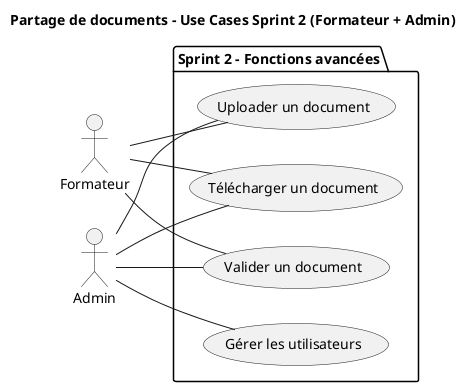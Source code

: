 @startuml
title Partage de documents – Use Cases Sprint 2 (Formateur + Admin)
left to right direction

actor Formateur as F
actor Admin as A

package "Sprint 2 – Fonctions avancées" {
  usecase "Uploader un document"    as UC_Upload
  usecase "Télécharger un document" as UC_Download
  usecase "Valider un document"     as UC_Validate
  usecase "Gérer les utilisateurs"  as UC_ManageUsers
}

' Formateur
F -- UC_Upload
F -- UC_Download
F -- UC_Validate

' Admin
A -- UC_Upload
A -- UC_Download
A -- UC_Validate
A -- UC_ManageUsers

@enduml
